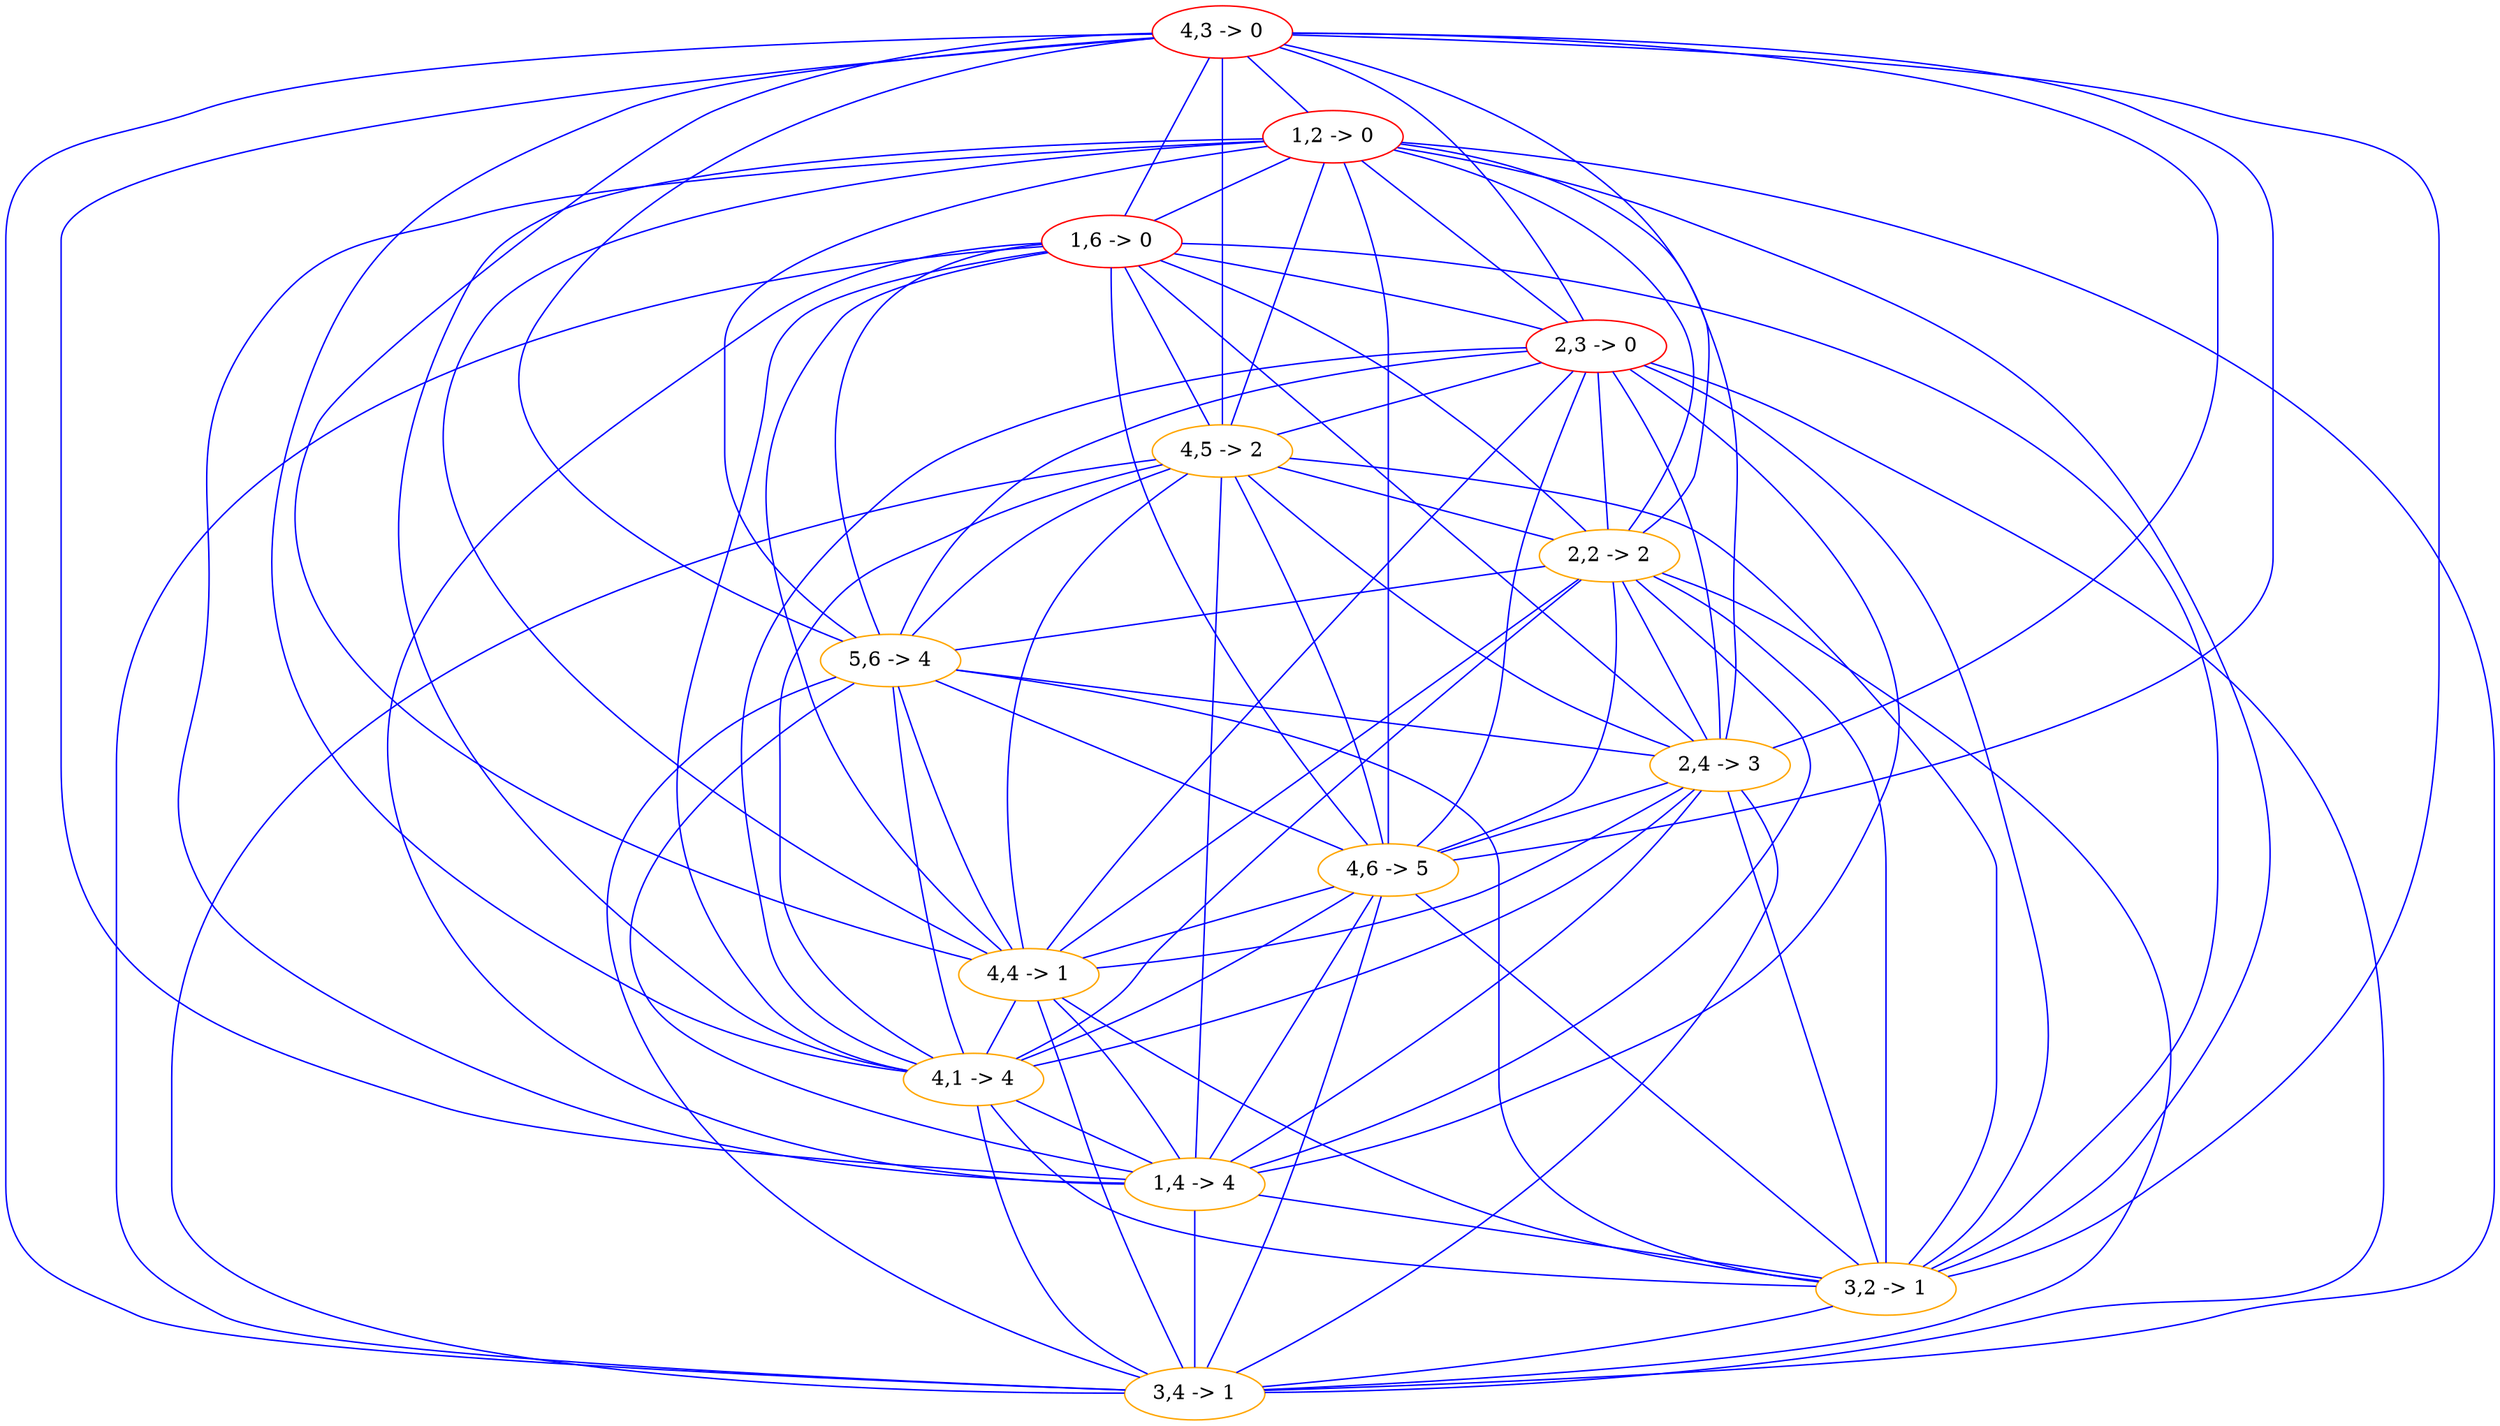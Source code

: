 strict graph G {
  1 [ color="red" label="4,3 -> 0" ];
  2 [ color="red" label="1,2 -> 0" ];
  3 [ color="red" label="1,6 -> 0" ];
  4 [ color="red" label="2,3 -> 0" ];
  5 [ color="orange" label="4,5 -> 2" ];
  6 [ color="orange" label="2,2 -> 2" ];
  7 [ color="orange" label="5,6 -> 4" ];
  8 [ color="orange" label="2,4 -> 3" ];
  9 [ color="orange" label="4,6 -> 5" ];
  10 [ color="orange" label="4,4 -> 1" ];
  11 [ color="orange" label="4,1 -> 4" ];
  12 [ color="orange" label="1,4 -> 4" ];
  13 [ color="orange" label="3,2 -> 1" ];
  14 [ color="orange" label="3,4 -> 1" ];
  1 -- 2 [ color="blue" ];
  1 -- 3 [ color="blue" ];
  1 -- 4 [ color="blue" ];
  1 -- 5 [ color="blue" ];
  1 -- 6 [ color="blue" ];
  1 -- 7 [ color="blue" ];
  1 -- 8 [ color="blue" ];
  1 -- 9 [ color="blue" ];
  1 -- 10 [ color="blue" ];
  1 -- 11 [ color="blue" ];
  1 -- 12 [ color="blue" ];
  1 -- 13 [ color="blue" ];
  1 -- 14 [ color="blue" ];
  2 -- 3 [ color="blue" ];
  2 -- 4 [ color="blue" ];
  2 -- 5 [ color="blue" ];
  2 -- 6 [ color="blue" ];
  2 -- 7 [ color="blue" ];
  2 -- 8 [ color="blue" ];
  2 -- 9 [ color="blue" ];
  2 -- 10 [ color="blue" ];
  2 -- 11 [ color="blue" ];
  2 -- 12 [ color="blue" ];
  2 -- 13 [ color="blue" ];
  2 -- 14 [ color="blue" ];
  3 -- 4 [ color="blue" ];
  3 -- 5 [ color="blue" ];
  3 -- 6 [ color="blue" ];
  3 -- 7 [ color="blue" ];
  3 -- 8 [ color="blue" ];
  3 -- 9 [ color="blue" ];
  3 -- 10 [ color="blue" ];
  3 -- 11 [ color="blue" ];
  3 -- 12 [ color="blue" ];
  3 -- 13 [ color="blue" ];
  3 -- 14 [ color="blue" ];
  4 -- 5 [ color="blue" ];
  4 -- 6 [ color="blue" ];
  4 -- 7 [ color="blue" ];
  4 -- 8 [ color="blue" ];
  4 -- 9 [ color="blue" ];
  4 -- 10 [ color="blue" ];
  4 -- 11 [ color="blue" ];
  4 -- 12 [ color="blue" ];
  4 -- 13 [ color="blue" ];
  4 -- 14 [ color="blue" ];
  5 -- 6 [ color="blue" ];
  5 -- 7 [ color="blue" ];
  5 -- 8 [ color="blue" ];
  5 -- 9 [ color="blue" ];
  5 -- 10 [ color="blue" ];
  5 -- 11 [ color="blue" ];
  5 -- 12 [ color="blue" ];
  5 -- 13 [ color="blue" ];
  5 -- 14 [ color="blue" ];
  6 -- 7 [ color="blue" ];
  6 -- 8 [ color="blue" ];
  6 -- 9 [ color="blue" ];
  6 -- 10 [ color="blue" ];
  6 -- 11 [ color="blue" ];
  6 -- 12 [ color="blue" ];
  6 -- 13 [ color="blue" ];
  6 -- 14 [ color="blue" ];
  7 -- 8 [ color="blue" ];
  7 -- 9 [ color="blue" ];
  7 -- 10 [ color="blue" ];
  7 -- 11 [ color="blue" ];
  7 -- 12 [ color="blue" ];
  7 -- 13 [ color="blue" ];
  7 -- 14 [ color="blue" ];
  8 -- 9 [ color="blue" ];
  8 -- 10 [ color="blue" ];
  8 -- 11 [ color="blue" ];
  8 -- 12 [ color="blue" ];
  8 -- 13 [ color="blue" ];
  8 -- 14 [ color="blue" ];
  9 -- 10 [ color="blue" ];
  9 -- 11 [ color="blue" ];
  9 -- 12 [ color="blue" ];
  9 -- 13 [ color="blue" ];
  9 -- 14 [ color="blue" ];
  10 -- 11 [ color="blue" ];
  10 -- 12 [ color="blue" ];
  10 -- 13 [ color="blue" ];
  10 -- 14 [ color="blue" ];
  11 -- 12 [ color="blue" ];
  11 -- 13 [ color="blue" ];
  11 -- 14 [ color="blue" ];
  12 -- 13 [ color="blue" ];
  12 -- 14 [ color="blue" ];
  13 -- 14 [ color="blue" ];
}
